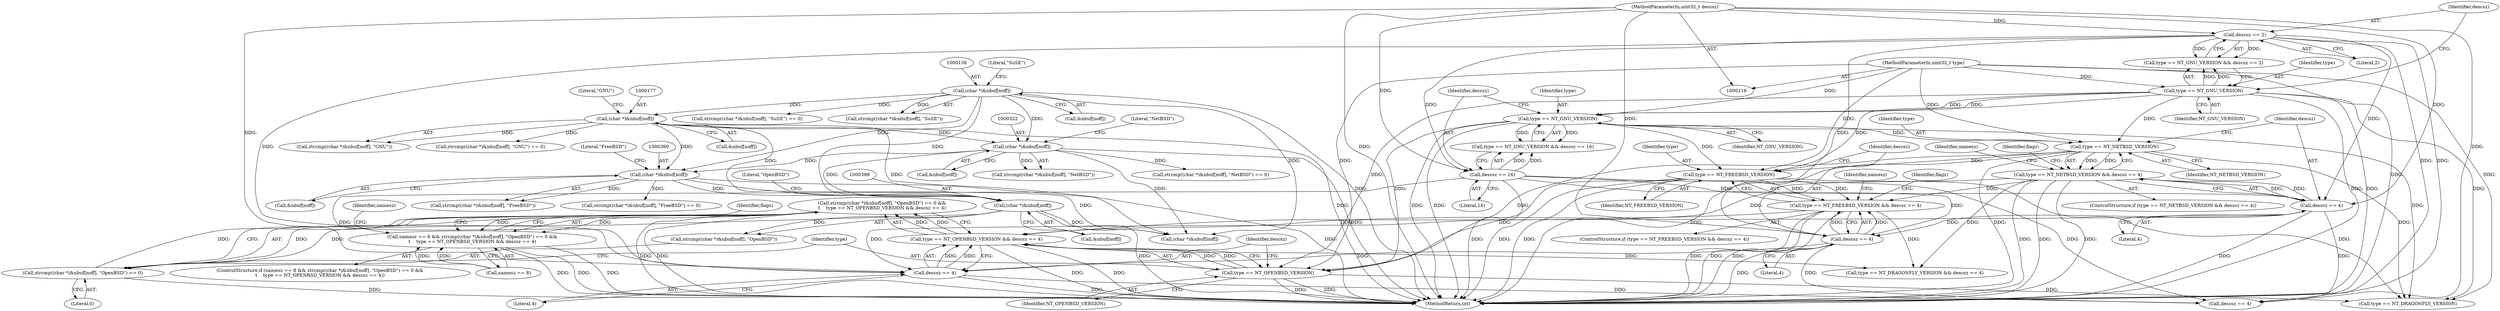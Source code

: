 digraph "0_file_ce90e05774dd77d86cfc8dfa6da57b32816841c4_2@API" {
"1000395" [label="(Call,strcmp((char *)&nbuf[noff], \"OpenBSD\") == 0 &&\n\t    type == NT_OPENBSD_VERSION && descsz == 4)"];
"1000396" [label="(Call,strcmp((char *)&nbuf[noff], \"OpenBSD\") == 0)"];
"1000398" [label="(Call,(char *)&nbuf[noff])"];
"1000176" [label="(Call,(char *)&nbuf[noff])"];
"1000135" [label="(Call,(char *)&nbuf[noff])"];
"1000359" [label="(Call,(char *)&nbuf[noff])"];
"1000321" [label="(Call,(char *)&nbuf[noff])"];
"1000406" [label="(Call,type == NT_OPENBSD_VERSION && descsz == 4)"];
"1000407" [label="(Call,type == NT_OPENBSD_VERSION)"];
"1000185" [label="(Call,type == NT_GNU_VERSION)"];
"1000144" [label="(Call,type == NT_GNU_VERSION)"];
"1000119" [label="(MethodParameterIn,uint32_t type)"];
"1000332" [label="(Call,type == NT_NETBSD_VERSION)"];
"1000370" [label="(Call,type == NT_FREEBSD_VERSION)"];
"1000410" [label="(Call,descsz == 4)"];
"1000335" [label="(Call,descsz == 4)"];
"1000188" [label="(Call,descsz == 16)"];
"1000147" [label="(Call,descsz == 2)"];
"1000122" [label="(MethodParameterIn,uint32_t descsz)"];
"1000373" [label="(Call,descsz == 4)"];
"1000369" [label="(Call,type == NT_FREEBSD_VERSION && descsz == 4)"];
"1000331" [label="(Call,type == NT_NETBSD_VERSION && descsz == 4)"];
"1000391" [label="(Call,namesz == 8 && strcmp((char *)&nbuf[noff], \"OpenBSD\") == 0 &&\n\t    type == NT_OPENBSD_VERSION && descsz == 4)"];
"1000182" [label="(Literal,\"GNU\")"];
"1000445" [label="(Call,type == NT_DRAGONFLY_VERSION && descsz == 4)"];
"1000186" [label="(Identifier,type)"];
"1000137" [label="(Call,&nbuf[noff])"];
"1000373" [label="(Call,descsz == 4)"];
"1000141" [label="(Literal,\"SuSE\")"];
"1000390" [label="(ControlStructure,if (namesz == 8 && strcmp((char *)&nbuf[noff], \"OpenBSD\") == 0 &&\n\t    type == NT_OPENBSD_VERSION && descsz == 4))"];
"1000404" [label="(Literal,\"OpenBSD\")"];
"1000146" [label="(Identifier,NT_GNU_VERSION)"];
"1000178" [label="(Call,&nbuf[noff])"];
"1000410" [label="(Call,descsz == 4)"];
"1000176" [label="(Call,(char *)&nbuf[noff])"];
"1000145" [label="(Identifier,type)"];
"1000395" [label="(Call,strcmp((char *)&nbuf[noff], \"OpenBSD\") == 0 &&\n\t    type == NT_OPENBSD_VERSION && descsz == 4)"];
"1000379" [label="(Identifier,flags)"];
"1000144" [label="(Call,type == NT_GNU_VERSION)"];
"1000321" [label="(Call,(char *)&nbuf[noff])"];
"1000319" [label="(Call,strcmp((char *)&nbuf[noff], \"NetBSD\") == 0)"];
"1000334" [label="(Identifier,NT_NETBSD_VERSION)"];
"1000335" [label="(Call,descsz == 4)"];
"1000446" [label="(Call,type == NT_DRAGONFLY_VERSION)"];
"1000143" [label="(Call,type == NT_GNU_VERSION && descsz == 2)"];
"1000398" [label="(Call,(char *)&nbuf[noff])"];
"1000331" [label="(Call,type == NT_NETBSD_VERSION && descsz == 4)"];
"1000371" [label="(Identifier,type)"];
"1000323" [label="(Call,&nbuf[noff])"];
"1000189" [label="(Identifier,descsz)"];
"1000432" [label="(Identifier,namesz)"];
"1000406" [label="(Call,type == NT_OPENBSD_VERSION && descsz == 4)"];
"1000119" [label="(MethodParameterIn,uint32_t type)"];
"1000375" [label="(Literal,4)"];
"1000341" [label="(Identifier,flags)"];
"1000407" [label="(Call,type == NT_OPENBSD_VERSION)"];
"1000149" [label="(Literal,2)"];
"1000400" [label="(Call,&nbuf[noff])"];
"1000365" [label="(Literal,\"FreeBSD\")"];
"1000361" [label="(Call,&nbuf[noff])"];
"1000405" [label="(Literal,0)"];
"1000175" [label="(Call,strcmp((char *)&nbuf[noff], \"GNU\"))"];
"1000370" [label="(Call,type == NT_FREEBSD_VERSION)"];
"1000437" [label="(Call,(char *)&nbuf[noff])"];
"1000330" [label="(ControlStructure,if (type == NT_NETBSD_VERSION && descsz == 4))"];
"1000122" [label="(MethodParameterIn,uint32_t descsz)"];
"1000372" [label="(Identifier,NT_FREEBSD_VERSION)"];
"1000190" [label="(Literal,16)"];
"1000359" [label="(Call,(char *)&nbuf[noff])"];
"1000337" [label="(Literal,4)"];
"1000148" [label="(Identifier,descsz)"];
"1000147" [label="(Call,descsz == 2)"];
"1000449" [label="(Call,descsz == 4)"];
"1000320" [label="(Call,strcmp((char *)&nbuf[noff], \"NetBSD\"))"];
"1000409" [label="(Identifier,NT_OPENBSD_VERSION)"];
"1000393" [label="(Identifier,namesz)"];
"1000133" [label="(Call,strcmp((char *)&nbuf[noff], \"SuSE\") == 0)"];
"1000507" [label="(MethodReturn,int)"];
"1000358" [label="(Call,strcmp((char *)&nbuf[noff], \"FreeBSD\"))"];
"1000368" [label="(ControlStructure,if (type == NT_FREEBSD_VERSION && descsz == 4))"];
"1000408" [label="(Identifier,type)"];
"1000134" [label="(Call,strcmp((char *)&nbuf[noff], \"SuSE\"))"];
"1000174" [label="(Call,strcmp((char *)&nbuf[noff], \"GNU\") == 0)"];
"1000336" [label="(Identifier,descsz)"];
"1000392" [label="(Call,namesz == 8)"];
"1000369" [label="(Call,type == NT_FREEBSD_VERSION && descsz == 4)"];
"1000327" [label="(Literal,\"NetBSD\")"];
"1000188" [label="(Call,descsz == 16)"];
"1000355" [label="(Identifier,namesz)"];
"1000374" [label="(Identifier,descsz)"];
"1000411" [label="(Identifier,descsz)"];
"1000416" [label="(Identifier,flags)"];
"1000332" [label="(Call,type == NT_NETBSD_VERSION)"];
"1000184" [label="(Call,type == NT_GNU_VERSION && descsz == 16)"];
"1000135" [label="(Call,(char *)&nbuf[noff])"];
"1000391" [label="(Call,namesz == 8 && strcmp((char *)&nbuf[noff], \"OpenBSD\") == 0 &&\n\t    type == NT_OPENBSD_VERSION && descsz == 4)"];
"1000396" [label="(Call,strcmp((char *)&nbuf[noff], \"OpenBSD\") == 0)"];
"1000187" [label="(Identifier,NT_GNU_VERSION)"];
"1000397" [label="(Call,strcmp((char *)&nbuf[noff], \"OpenBSD\"))"];
"1000412" [label="(Literal,4)"];
"1000357" [label="(Call,strcmp((char *)&nbuf[noff], \"FreeBSD\") == 0)"];
"1000333" [label="(Identifier,type)"];
"1000185" [label="(Call,type == NT_GNU_VERSION)"];
"1000395" -> "1000391"  [label="AST: "];
"1000395" -> "1000396"  [label="CFG: "];
"1000395" -> "1000406"  [label="CFG: "];
"1000396" -> "1000395"  [label="AST: "];
"1000406" -> "1000395"  [label="AST: "];
"1000391" -> "1000395"  [label="CFG: "];
"1000395" -> "1000507"  [label="DDG: "];
"1000395" -> "1000507"  [label="DDG: "];
"1000395" -> "1000391"  [label="DDG: "];
"1000395" -> "1000391"  [label="DDG: "];
"1000396" -> "1000395"  [label="DDG: "];
"1000396" -> "1000395"  [label="DDG: "];
"1000406" -> "1000395"  [label="DDG: "];
"1000406" -> "1000395"  [label="DDG: "];
"1000396" -> "1000405"  [label="CFG: "];
"1000397" -> "1000396"  [label="AST: "];
"1000405" -> "1000396"  [label="AST: "];
"1000408" -> "1000396"  [label="CFG: "];
"1000396" -> "1000507"  [label="DDG: "];
"1000398" -> "1000396"  [label="DDG: "];
"1000398" -> "1000397"  [label="AST: "];
"1000398" -> "1000400"  [label="CFG: "];
"1000399" -> "1000398"  [label="AST: "];
"1000400" -> "1000398"  [label="AST: "];
"1000404" -> "1000398"  [label="CFG: "];
"1000398" -> "1000507"  [label="DDG: "];
"1000398" -> "1000397"  [label="DDG: "];
"1000176" -> "1000398"  [label="DDG: "];
"1000359" -> "1000398"  [label="DDG: "];
"1000321" -> "1000398"  [label="DDG: "];
"1000135" -> "1000398"  [label="DDG: "];
"1000398" -> "1000437"  [label="DDG: "];
"1000176" -> "1000175"  [label="AST: "];
"1000176" -> "1000178"  [label="CFG: "];
"1000177" -> "1000176"  [label="AST: "];
"1000178" -> "1000176"  [label="AST: "];
"1000182" -> "1000176"  [label="CFG: "];
"1000176" -> "1000507"  [label="DDG: "];
"1000176" -> "1000174"  [label="DDG: "];
"1000176" -> "1000175"  [label="DDG: "];
"1000135" -> "1000176"  [label="DDG: "];
"1000176" -> "1000321"  [label="DDG: "];
"1000176" -> "1000359"  [label="DDG: "];
"1000176" -> "1000437"  [label="DDG: "];
"1000135" -> "1000134"  [label="AST: "];
"1000135" -> "1000137"  [label="CFG: "];
"1000136" -> "1000135"  [label="AST: "];
"1000137" -> "1000135"  [label="AST: "];
"1000141" -> "1000135"  [label="CFG: "];
"1000135" -> "1000507"  [label="DDG: "];
"1000135" -> "1000133"  [label="DDG: "];
"1000135" -> "1000134"  [label="DDG: "];
"1000135" -> "1000321"  [label="DDG: "];
"1000135" -> "1000359"  [label="DDG: "];
"1000135" -> "1000437"  [label="DDG: "];
"1000359" -> "1000358"  [label="AST: "];
"1000359" -> "1000361"  [label="CFG: "];
"1000360" -> "1000359"  [label="AST: "];
"1000361" -> "1000359"  [label="AST: "];
"1000365" -> "1000359"  [label="CFG: "];
"1000359" -> "1000507"  [label="DDG: "];
"1000359" -> "1000357"  [label="DDG: "];
"1000359" -> "1000358"  [label="DDG: "];
"1000321" -> "1000359"  [label="DDG: "];
"1000359" -> "1000437"  [label="DDG: "];
"1000321" -> "1000320"  [label="AST: "];
"1000321" -> "1000323"  [label="CFG: "];
"1000322" -> "1000321"  [label="AST: "];
"1000323" -> "1000321"  [label="AST: "];
"1000327" -> "1000321"  [label="CFG: "];
"1000321" -> "1000507"  [label="DDG: "];
"1000321" -> "1000319"  [label="DDG: "];
"1000321" -> "1000320"  [label="DDG: "];
"1000321" -> "1000437"  [label="DDG: "];
"1000406" -> "1000407"  [label="CFG: "];
"1000406" -> "1000410"  [label="CFG: "];
"1000407" -> "1000406"  [label="AST: "];
"1000410" -> "1000406"  [label="AST: "];
"1000406" -> "1000507"  [label="DDG: "];
"1000406" -> "1000507"  [label="DDG: "];
"1000407" -> "1000406"  [label="DDG: "];
"1000407" -> "1000406"  [label="DDG: "];
"1000410" -> "1000406"  [label="DDG: "];
"1000410" -> "1000406"  [label="DDG: "];
"1000369" -> "1000406"  [label="DDG: "];
"1000331" -> "1000406"  [label="DDG: "];
"1000406" -> "1000445"  [label="DDG: "];
"1000407" -> "1000409"  [label="CFG: "];
"1000408" -> "1000407"  [label="AST: "];
"1000409" -> "1000407"  [label="AST: "];
"1000411" -> "1000407"  [label="CFG: "];
"1000407" -> "1000507"  [label="DDG: "];
"1000407" -> "1000507"  [label="DDG: "];
"1000185" -> "1000407"  [label="DDG: "];
"1000332" -> "1000407"  [label="DDG: "];
"1000144" -> "1000407"  [label="DDG: "];
"1000370" -> "1000407"  [label="DDG: "];
"1000119" -> "1000407"  [label="DDG: "];
"1000407" -> "1000446"  [label="DDG: "];
"1000185" -> "1000184"  [label="AST: "];
"1000185" -> "1000187"  [label="CFG: "];
"1000186" -> "1000185"  [label="AST: "];
"1000187" -> "1000185"  [label="AST: "];
"1000189" -> "1000185"  [label="CFG: "];
"1000184" -> "1000185"  [label="CFG: "];
"1000185" -> "1000507"  [label="DDG: "];
"1000185" -> "1000507"  [label="DDG: "];
"1000185" -> "1000184"  [label="DDG: "];
"1000185" -> "1000184"  [label="DDG: "];
"1000144" -> "1000185"  [label="DDG: "];
"1000144" -> "1000185"  [label="DDG: "];
"1000119" -> "1000185"  [label="DDG: "];
"1000185" -> "1000332"  [label="DDG: "];
"1000185" -> "1000370"  [label="DDG: "];
"1000185" -> "1000446"  [label="DDG: "];
"1000144" -> "1000143"  [label="AST: "];
"1000144" -> "1000146"  [label="CFG: "];
"1000145" -> "1000144"  [label="AST: "];
"1000146" -> "1000144"  [label="AST: "];
"1000148" -> "1000144"  [label="CFG: "];
"1000143" -> "1000144"  [label="CFG: "];
"1000144" -> "1000507"  [label="DDG: "];
"1000144" -> "1000507"  [label="DDG: "];
"1000144" -> "1000143"  [label="DDG: "];
"1000144" -> "1000143"  [label="DDG: "];
"1000119" -> "1000144"  [label="DDG: "];
"1000144" -> "1000332"  [label="DDG: "];
"1000144" -> "1000370"  [label="DDG: "];
"1000144" -> "1000446"  [label="DDG: "];
"1000119" -> "1000116"  [label="AST: "];
"1000119" -> "1000507"  [label="DDG: "];
"1000119" -> "1000332"  [label="DDG: "];
"1000119" -> "1000370"  [label="DDG: "];
"1000119" -> "1000446"  [label="DDG: "];
"1000332" -> "1000331"  [label="AST: "];
"1000332" -> "1000334"  [label="CFG: "];
"1000333" -> "1000332"  [label="AST: "];
"1000334" -> "1000332"  [label="AST: "];
"1000336" -> "1000332"  [label="CFG: "];
"1000331" -> "1000332"  [label="CFG: "];
"1000332" -> "1000507"  [label="DDG: "];
"1000332" -> "1000507"  [label="DDG: "];
"1000332" -> "1000331"  [label="DDG: "];
"1000332" -> "1000331"  [label="DDG: "];
"1000332" -> "1000370"  [label="DDG: "];
"1000332" -> "1000446"  [label="DDG: "];
"1000370" -> "1000369"  [label="AST: "];
"1000370" -> "1000372"  [label="CFG: "];
"1000371" -> "1000370"  [label="AST: "];
"1000372" -> "1000370"  [label="AST: "];
"1000374" -> "1000370"  [label="CFG: "];
"1000369" -> "1000370"  [label="CFG: "];
"1000370" -> "1000507"  [label="DDG: "];
"1000370" -> "1000507"  [label="DDG: "];
"1000370" -> "1000369"  [label="DDG: "];
"1000370" -> "1000369"  [label="DDG: "];
"1000370" -> "1000446"  [label="DDG: "];
"1000410" -> "1000412"  [label="CFG: "];
"1000411" -> "1000410"  [label="AST: "];
"1000412" -> "1000410"  [label="AST: "];
"1000410" -> "1000507"  [label="DDG: "];
"1000335" -> "1000410"  [label="DDG: "];
"1000188" -> "1000410"  [label="DDG: "];
"1000147" -> "1000410"  [label="DDG: "];
"1000373" -> "1000410"  [label="DDG: "];
"1000122" -> "1000410"  [label="DDG: "];
"1000410" -> "1000449"  [label="DDG: "];
"1000335" -> "1000331"  [label="AST: "];
"1000335" -> "1000337"  [label="CFG: "];
"1000336" -> "1000335"  [label="AST: "];
"1000337" -> "1000335"  [label="AST: "];
"1000331" -> "1000335"  [label="CFG: "];
"1000335" -> "1000507"  [label="DDG: "];
"1000335" -> "1000331"  [label="DDG: "];
"1000335" -> "1000331"  [label="DDG: "];
"1000188" -> "1000335"  [label="DDG: "];
"1000147" -> "1000335"  [label="DDG: "];
"1000122" -> "1000335"  [label="DDG: "];
"1000335" -> "1000373"  [label="DDG: "];
"1000335" -> "1000449"  [label="DDG: "];
"1000188" -> "1000184"  [label="AST: "];
"1000188" -> "1000190"  [label="CFG: "];
"1000189" -> "1000188"  [label="AST: "];
"1000190" -> "1000188"  [label="AST: "];
"1000184" -> "1000188"  [label="CFG: "];
"1000188" -> "1000507"  [label="DDG: "];
"1000188" -> "1000184"  [label="DDG: "];
"1000188" -> "1000184"  [label="DDG: "];
"1000147" -> "1000188"  [label="DDG: "];
"1000122" -> "1000188"  [label="DDG: "];
"1000188" -> "1000373"  [label="DDG: "];
"1000188" -> "1000449"  [label="DDG: "];
"1000147" -> "1000143"  [label="AST: "];
"1000147" -> "1000149"  [label="CFG: "];
"1000148" -> "1000147"  [label="AST: "];
"1000149" -> "1000147"  [label="AST: "];
"1000143" -> "1000147"  [label="CFG: "];
"1000147" -> "1000507"  [label="DDG: "];
"1000147" -> "1000143"  [label="DDG: "];
"1000147" -> "1000143"  [label="DDG: "];
"1000122" -> "1000147"  [label="DDG: "];
"1000147" -> "1000373"  [label="DDG: "];
"1000147" -> "1000449"  [label="DDG: "];
"1000122" -> "1000116"  [label="AST: "];
"1000122" -> "1000507"  [label="DDG: "];
"1000122" -> "1000373"  [label="DDG: "];
"1000122" -> "1000449"  [label="DDG: "];
"1000373" -> "1000369"  [label="AST: "];
"1000373" -> "1000375"  [label="CFG: "];
"1000374" -> "1000373"  [label="AST: "];
"1000375" -> "1000373"  [label="AST: "];
"1000369" -> "1000373"  [label="CFG: "];
"1000373" -> "1000507"  [label="DDG: "];
"1000373" -> "1000369"  [label="DDG: "];
"1000373" -> "1000369"  [label="DDG: "];
"1000373" -> "1000449"  [label="DDG: "];
"1000369" -> "1000368"  [label="AST: "];
"1000379" -> "1000369"  [label="CFG: "];
"1000393" -> "1000369"  [label="CFG: "];
"1000369" -> "1000507"  [label="DDG: "];
"1000369" -> "1000507"  [label="DDG: "];
"1000369" -> "1000507"  [label="DDG: "];
"1000331" -> "1000369"  [label="DDG: "];
"1000369" -> "1000445"  [label="DDG: "];
"1000331" -> "1000330"  [label="AST: "];
"1000341" -> "1000331"  [label="CFG: "];
"1000355" -> "1000331"  [label="CFG: "];
"1000331" -> "1000507"  [label="DDG: "];
"1000331" -> "1000507"  [label="DDG: "];
"1000331" -> "1000507"  [label="DDG: "];
"1000331" -> "1000445"  [label="DDG: "];
"1000391" -> "1000390"  [label="AST: "];
"1000391" -> "1000392"  [label="CFG: "];
"1000392" -> "1000391"  [label="AST: "];
"1000416" -> "1000391"  [label="CFG: "];
"1000432" -> "1000391"  [label="CFG: "];
"1000391" -> "1000507"  [label="DDG: "];
"1000391" -> "1000507"  [label="DDG: "];
"1000391" -> "1000507"  [label="DDG: "];
"1000392" -> "1000391"  [label="DDG: "];
"1000392" -> "1000391"  [label="DDG: "];
}
